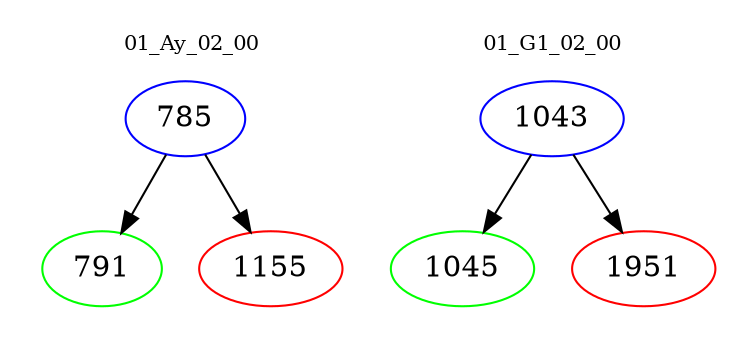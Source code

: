 digraph{
subgraph cluster_0 {
color = white
label = "01_Ay_02_00";
fontsize=10;
T0_785 [label="785", color="blue"]
T0_785 -> T0_791 [color="black"]
T0_791 [label="791", color="green"]
T0_785 -> T0_1155 [color="black"]
T0_1155 [label="1155", color="red"]
}
subgraph cluster_1 {
color = white
label = "01_G1_02_00";
fontsize=10;
T1_1043 [label="1043", color="blue"]
T1_1043 -> T1_1045 [color="black"]
T1_1045 [label="1045", color="green"]
T1_1043 -> T1_1951 [color="black"]
T1_1951 [label="1951", color="red"]
}
}
